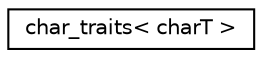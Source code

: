 digraph "Graphical Class Hierarchy"
{
 // LATEX_PDF_SIZE
  edge [fontname="Helvetica",fontsize="10",labelfontname="Helvetica",labelfontsize="10"];
  node [fontname="Helvetica",fontsize="10",shape=record];
  rankdir="LR";
  Node0 [label="char_traits\< charT \>",height=0.2,width=0.4,color="black", fillcolor="white", style="filled",URL="$structchar__traits.html",tooltip=" "];
}
